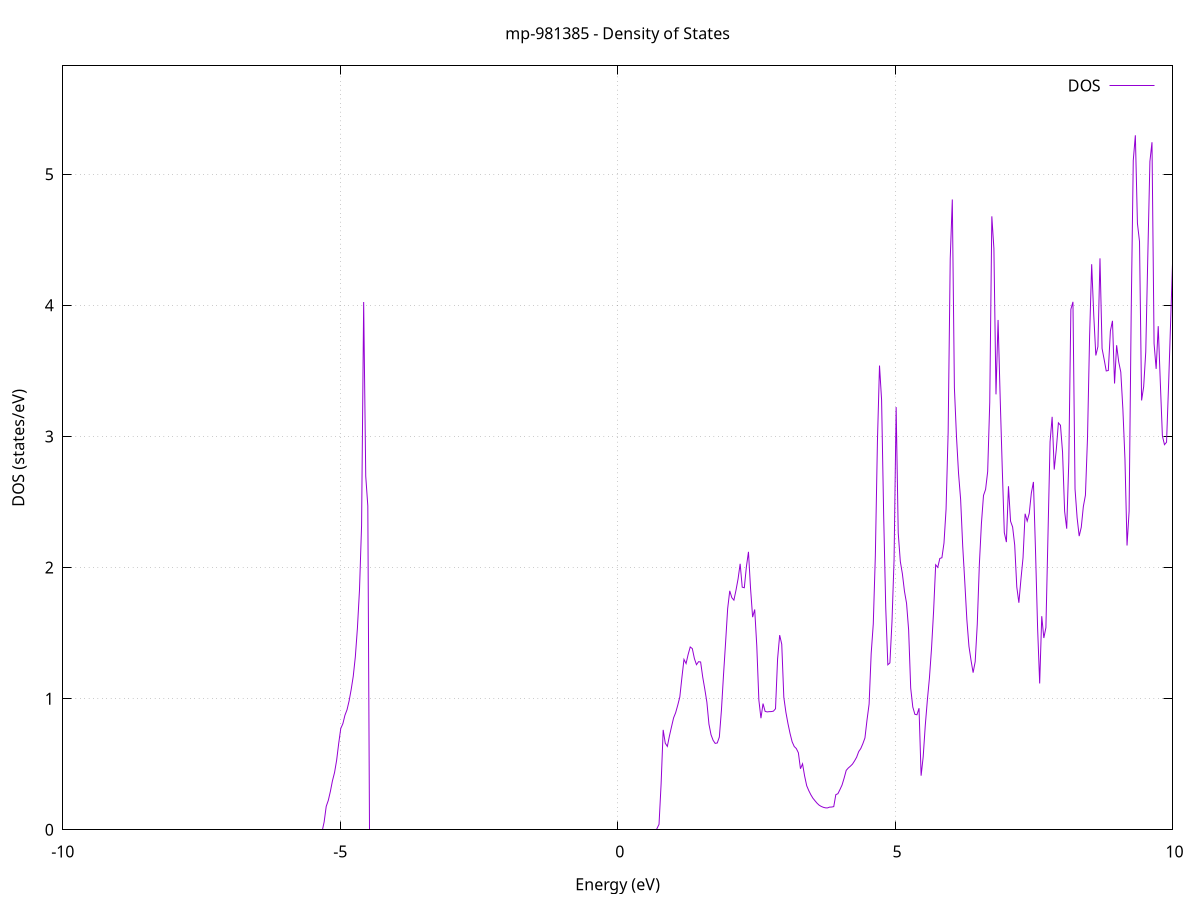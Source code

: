 set title 'mp-981385 - Density of States'
set xlabel 'Energy (eV)'
set ylabel 'DOS (states/eV)'
set grid
set xrange [-10:10]
set yrange [0:5.826]
set xzeroaxis lt -1
set terminal png size 800,600
set output 'mp-981385_dos_gnuplot.png'
plot '-' using 1:2 with lines title 'DOS'
-47.088900 0.000000
-47.051500 0.000000
-47.014000 0.000000
-46.976500 0.000000
-46.939000 0.000000
-46.901500 0.000000
-46.864000 0.000000
-46.826500 0.000000
-46.789000 0.000000
-46.751600 0.000000
-46.714100 0.000000
-46.676600 0.000000
-46.639100 0.000000
-46.601600 0.000000
-46.564100 0.000000
-46.526600 0.000000
-46.489100 0.000000
-46.451700 0.000000
-46.414200 0.000000
-46.376700 0.000000
-46.339200 0.000000
-46.301700 0.000000
-46.264200 0.000000
-46.226700 0.000000
-46.189200 0.000000
-46.151700 0.000000
-46.114300 0.000000
-46.076800 0.000000
-46.039300 0.000000
-46.001800 0.000000
-45.964300 0.000000
-45.926800 0.000000
-45.889300 0.000000
-45.851800 0.000000
-45.814400 0.000000
-45.776900 0.000000
-45.739400 0.000000
-45.701900 0.000000
-45.664400 0.000000
-45.626900 0.000000
-45.589400 0.000000
-45.551900 0.000000
-45.514500 0.000000
-45.477000 0.000000
-45.439500 0.000000
-45.402000 0.000000
-45.364500 0.000000
-45.327000 0.000000
-45.289500 0.000000
-45.252000 0.000000
-45.214500 0.000000
-45.177100 0.000000
-45.139600 0.000000
-45.102100 0.000000
-45.064600 0.000000
-45.027100 0.000000
-44.989600 0.000000
-44.952100 0.000000
-44.914600 0.000000
-44.877200 0.000000
-44.839700 0.000000
-44.802200 0.000000
-44.764700 0.000000
-44.727200 0.000000
-44.689700 0.000000
-44.652200 0.000000
-44.614700 0.000000
-44.577200 0.000000
-44.539800 0.000000
-44.502300 0.000000
-44.464800 0.000000
-44.427300 0.000000
-44.389800 0.000000
-44.352300 0.000000
-44.314800 0.000000
-44.277300 0.000000
-44.239900 0.000000
-44.202400 0.000000
-44.164900 0.000000
-44.127400 0.000000
-44.089900 0.000000
-44.052400 0.000000
-44.014900 0.000000
-43.977400 0.000000
-43.940000 0.000000
-43.902500 0.000000
-43.865000 0.000000
-43.827500 0.000000
-43.790000 0.000000
-43.752500 0.000000
-43.715000 0.000000
-43.677500 0.000000
-43.640000 0.000000
-43.602600 0.000000
-43.565100 0.000000
-43.527600 0.000000
-43.490100 0.000000
-43.452600 0.000000
-43.415100 0.000000
-43.377600 0.000000
-43.340100 10.546600
-43.302700 15.672300
-43.265200 13.736900
-43.227700 8.853500
-43.190200 0.000000
-43.152700 0.000000
-43.115200 0.000000
-43.077700 0.000000
-43.040200 0.000000
-43.002800 0.000000
-42.965300 0.000000
-42.927800 0.000000
-42.890300 0.000000
-42.852800 0.000000
-42.815300 0.000000
-42.777800 0.000000
-42.740300 0.000000
-42.702800 0.000000
-42.665400 0.000000
-42.627900 0.000000
-42.590400 0.000000
-42.552900 0.000000
-42.515400 0.000000
-42.477900 0.000000
-42.440400 0.000000
-42.402900 0.000000
-42.365500 0.000000
-42.328000 0.000000
-42.290500 0.000000
-42.253000 0.000000
-42.215500 0.000000
-42.178000 0.000000
-42.140500 0.000000
-42.103000 0.000000
-42.065600 0.000000
-42.028100 0.000000
-41.990600 0.000000
-41.953100 0.000000
-41.915600 0.000000
-41.878100 0.000000
-41.840600 0.000000
-41.803100 0.000000
-41.765600 0.000000
-41.728200 0.000000
-41.690700 0.000000
-41.653200 0.000000
-41.615700 0.000000
-41.578200 0.000000
-41.540700 0.000000
-41.503200 0.000000
-41.465700 0.000000
-41.428300 0.000000
-41.390800 0.000000
-41.353300 0.000000
-41.315800 0.000000
-41.278300 0.000000
-41.240800 0.000000
-41.203300 0.000000
-41.165800 0.000000
-41.128400 0.000000
-41.090900 0.000000
-41.053400 0.000000
-41.015900 0.000000
-40.978400 0.000000
-40.940900 0.000000
-40.903400 0.000000
-40.865900 0.000000
-40.828400 0.000000
-40.791000 0.000000
-40.753500 0.000000
-40.716000 0.000000
-40.678500 0.000000
-40.641000 0.000000
-40.603500 0.000000
-40.566000 0.000000
-40.528500 0.000000
-40.491100 0.000000
-40.453600 0.000000
-40.416100 0.000000
-40.378600 0.000000
-40.341100 0.000000
-40.303600 0.000000
-40.266100 0.000000
-40.228600 0.000000
-40.191200 0.000000
-40.153700 0.000000
-40.116200 0.000000
-40.078700 0.000000
-40.041200 0.000000
-40.003700 0.000000
-39.966200 0.000000
-39.928700 0.000000
-39.891200 0.000000
-39.853800 0.000000
-39.816300 0.000000
-39.778800 0.000000
-39.741300 0.000000
-39.703800 0.000000
-39.666300 0.000000
-39.628800 0.000000
-39.591300 0.000000
-39.553900 0.000000
-39.516400 0.000000
-39.478900 0.000000
-39.441400 0.000000
-39.403900 0.000000
-39.366400 0.000000
-39.328900 0.000000
-39.291400 0.000000
-39.254000 0.000000
-39.216500 0.000000
-39.179000 0.000000
-39.141500 0.000000
-39.104000 0.000000
-39.066500 0.000000
-39.029000 0.000000
-38.991500 0.000000
-38.954000 0.000000
-38.916600 0.000000
-38.879100 0.000000
-38.841600 0.000000
-38.804100 0.000000
-38.766600 0.000000
-38.729100 0.000000
-38.691600 0.000000
-38.654100 0.000000
-38.616700 0.000000
-38.579200 0.000000
-38.541700 0.000000
-38.504200 0.000000
-38.466700 0.000000
-38.429200 0.000000
-38.391700 0.000000
-38.354200 0.000000
-38.316800 0.000000
-38.279300 0.000000
-38.241800 0.000000
-38.204300 0.000000
-38.166800 0.000000
-38.129300 0.000000
-38.091800 0.000000
-38.054300 0.000000
-38.016800 0.000000
-37.979400 0.000000
-37.941900 0.000000
-37.904400 0.000000
-37.866900 0.000000
-37.829400 0.000000
-37.791900 0.000000
-37.754400 0.000000
-37.716900 0.000000
-37.679500 0.000000
-37.642000 0.000000
-37.604500 0.000000
-37.567000 0.000000
-37.529500 0.000000
-37.492000 0.000000
-37.454500 0.000000
-37.417000 0.000000
-37.379500 0.000000
-37.342100 0.000000
-37.304600 0.000000
-37.267100 0.000000
-37.229600 0.000000
-37.192100 0.000000
-37.154600 0.000000
-37.117100 0.000000
-37.079600 0.000000
-37.042200 0.000000
-37.004700 0.000000
-36.967200 0.000000
-36.929700 0.000000
-36.892200 0.000000
-36.854700 0.000000
-36.817200 0.000000
-36.779700 0.000000
-36.742300 0.000000
-36.704800 0.000000
-36.667300 0.000000
-36.629800 0.000000
-36.592300 0.000000
-36.554800 0.000000
-36.517300 0.000000
-36.479800 0.000000
-36.442300 0.000000
-36.404900 0.000000
-36.367400 0.000000
-36.329900 0.000000
-36.292400 0.000000
-36.254900 0.000000
-36.217400 0.000000
-36.179900 0.000000
-36.142400 0.000000
-36.105000 0.000000
-36.067500 0.000000
-36.030000 0.000000
-35.992500 0.000000
-35.955000 0.000000
-35.917500 0.000000
-35.880000 0.000000
-35.842500 0.000000
-35.805100 0.000000
-35.767600 0.000000
-35.730100 0.000000
-35.692600 0.000000
-35.655100 0.000000
-35.617600 0.000000
-35.580100 0.000000
-35.542600 0.000000
-35.505100 0.000000
-35.467700 0.000000
-35.430200 0.000000
-35.392700 0.000000
-35.355200 0.000000
-35.317700 0.000000
-35.280200 0.000000
-35.242700 0.000000
-35.205200 0.000000
-35.167800 0.000000
-35.130300 0.000000
-35.092800 0.000000
-35.055300 0.000000
-35.017800 0.000000
-34.980300 0.000000
-34.942800 0.000000
-34.905300 0.000000
-34.867900 0.000000
-34.830400 0.000000
-34.792900 0.000000
-34.755400 0.000000
-34.717900 0.000000
-34.680400 0.000000
-34.642900 0.000000
-34.605400 0.000000
-34.567900 0.000000
-34.530500 0.000000
-34.493000 0.000000
-34.455500 0.000000
-34.418000 0.000000
-34.380500 0.000000
-34.343000 0.000000
-34.305500 0.000000
-34.268000 0.000000
-34.230600 0.000000
-34.193100 0.000000
-34.155600 0.000000
-34.118100 0.000000
-34.080600 0.000000
-34.043100 0.000000
-34.005600 0.000000
-33.968100 0.000000
-33.930700 0.000000
-33.893200 0.000000
-33.855700 0.000000
-33.818200 0.000000
-33.780700 0.000000
-33.743200 0.000000
-33.705700 0.000000
-33.668200 0.000000
-33.630700 0.000000
-33.593300 0.000000
-33.555800 0.000000
-33.518300 0.000000
-33.480800 0.000000
-33.443300 0.000000
-33.405800 0.000000
-33.368300 0.000000
-33.330800 0.000000
-33.293400 0.000000
-33.255900 0.000000
-33.218400 0.000000
-33.180900 0.000000
-33.143400 0.000000
-33.105900 0.000000
-33.068400 0.000000
-33.030900 0.000000
-32.993500 0.000000
-32.956000 0.000000
-32.918500 0.000000
-32.881000 0.000000
-32.843500 0.000000
-32.806000 0.000000
-32.768500 0.000000
-32.731000 0.000000
-32.693500 0.000000
-32.656100 0.000000
-32.618600 0.000000
-32.581100 0.000000
-32.543600 0.000000
-32.506100 0.000000
-32.468600 0.000000
-32.431100 0.000000
-32.393600 0.000000
-32.356200 0.000000
-32.318700 0.000000
-32.281200 0.000000
-32.243700 0.000000
-32.206200 0.000000
-32.168700 0.000000
-32.131200 0.000000
-32.093700 0.000000
-32.056300 0.000000
-32.018800 0.000000
-31.981300 0.000000
-31.943800 0.000000
-31.906300 0.000000
-31.868800 0.000000
-31.831300 0.000000
-31.793800 0.000000
-31.756300 0.000000
-31.718900 0.000000
-31.681400 0.000000
-31.643900 0.000000
-31.606400 0.000000
-31.568900 0.000000
-31.531400 0.000000
-31.493900 0.000000
-31.456400 0.000000
-31.419000 0.000000
-31.381500 0.000000
-31.344000 0.000000
-31.306500 0.000000
-31.269000 0.000000
-31.231500 0.000000
-31.194000 0.000000
-31.156500 0.000000
-31.119100 0.000000
-31.081600 0.000000
-31.044100 0.000000
-31.006600 0.000000
-30.969100 0.000000
-30.931600 0.000000
-30.894100 0.000000
-30.856600 0.000000
-30.819100 0.000000
-30.781700 0.000000
-30.744200 0.000000
-30.706700 0.000000
-30.669200 0.000000
-30.631700 0.000000
-30.594200 0.000000
-30.556700 0.000000
-30.519200 0.000000
-30.481800 0.000000
-30.444300 0.000000
-30.406800 0.000000
-30.369300 0.000000
-30.331800 0.000000
-30.294300 0.000000
-30.256800 0.000000
-30.219300 0.000000
-30.181800 0.000000
-30.144400 0.000000
-30.106900 0.000000
-30.069400 0.000000
-30.031900 0.000000
-29.994400 0.000000
-29.956900 0.000000
-29.919400 0.000000
-29.881900 0.000000
-29.844500 0.000000
-29.807000 0.000000
-29.769500 0.000000
-29.732000 0.000000
-29.694500 0.000000
-29.657000 0.000000
-29.619500 0.000000
-29.582000 0.000000
-29.544600 0.000000
-29.507100 0.000000
-29.469600 0.000000
-29.432100 0.000000
-29.394600 0.000000
-29.357100 0.000000
-29.319600 0.000000
-29.282100 0.000000
-29.244600 0.000000
-29.207200 0.000000
-29.169700 0.000000
-29.132200 0.000000
-29.094700 0.000000
-29.057200 0.000000
-29.019700 0.000000
-28.982200 0.000000
-28.944700 0.000000
-28.907300 0.000000
-28.869800 0.000000
-28.832300 0.000000
-28.794800 0.000000
-28.757300 0.000000
-28.719800 0.000000
-28.682300 0.000000
-28.644800 0.000000
-28.607400 0.000000
-28.569900 0.000000
-28.532400 0.000000
-28.494900 0.000000
-28.457400 0.000000
-28.419900 0.000000
-28.382400 0.000000
-28.344900 0.000000
-28.307400 0.000000
-28.270000 0.000000
-28.232500 0.000000
-28.195000 0.000000
-28.157500 0.000000
-28.120000 0.000000
-28.082500 0.000000
-28.045000 0.000000
-28.007500 0.000000
-27.970100 0.000000
-27.932600 0.000000
-27.895100 0.000000
-27.857600 0.000000
-27.820100 0.000000
-27.782600 0.000000
-27.745100 0.000000
-27.707600 0.000000
-27.670200 0.000000
-27.632700 0.000000
-27.595200 0.000000
-27.557700 0.000000
-27.520200 0.000000
-27.482700 0.000000
-27.445200 0.000000
-27.407700 0.000000
-27.370200 0.000000
-27.332800 0.000000
-27.295300 0.000000
-27.257800 0.000000
-27.220300 0.000000
-27.182800 0.000000
-27.145300 0.000000
-27.107800 0.000000
-27.070300 0.000000
-27.032900 0.000000
-26.995400 0.000000
-26.957900 0.000000
-26.920400 0.000000
-26.882900 0.000000
-26.845400 0.000000
-26.807900 0.000000
-26.770400 0.000000
-26.733000 0.000000
-26.695500 0.000000
-26.658000 0.000000
-26.620500 0.000000
-26.583000 0.000000
-26.545500 0.000000
-26.508000 0.000000
-26.470500 0.000000
-26.433000 0.000000
-26.395600 0.000000
-26.358100 0.000000
-26.320600 0.000000
-26.283100 0.000000
-26.245600 0.000000
-26.208100 0.000000
-26.170600 0.000000
-26.133100 0.000000
-26.095700 0.000000
-26.058200 0.000000
-26.020700 0.000000
-25.983200 0.000000
-25.945700 0.000000
-25.908200 0.000000
-25.870700 0.000000
-25.833200 0.000000
-25.795800 0.000000
-25.758300 0.000000
-25.720800 0.000000
-25.683300 0.000000
-25.645800 0.000000
-25.608300 0.000000
-25.570800 0.000000
-25.533300 0.000000
-25.495800 0.000000
-25.458400 0.000000
-25.420900 0.000000
-25.383400 0.000000
-25.345900 0.000000
-25.308400 0.000000
-25.270900 0.000000
-25.233400 0.000000
-25.195900 0.000000
-25.158500 0.000000
-25.121000 0.000000
-25.083500 0.000000
-25.046000 0.000000
-25.008500 0.000000
-24.971000 0.000000
-24.933500 0.000000
-24.896000 0.000000
-24.858600 0.000000
-24.821100 0.000000
-24.783600 0.000000
-24.746100 0.000000
-24.708600 0.000000
-24.671100 0.000000
-24.633600 0.000000
-24.596100 0.000000
-24.558600 0.000000
-24.521200 0.000000
-24.483700 0.000000
-24.446200 0.000000
-24.408700 0.000000
-24.371200 0.000000
-24.333700 0.000000
-24.296200 0.000000
-24.258700 0.000000
-24.221300 0.000000
-24.183800 0.000000
-24.146300 0.000000
-24.108800 0.000000
-24.071300 0.000000
-24.033800 0.000000
-23.996300 0.000000
-23.958800 0.000000
-23.921400 0.000000
-23.883900 0.000000
-23.846400 0.000000
-23.808900 0.000000
-23.771400 0.000000
-23.733900 0.000000
-23.696400 0.000000
-23.658900 0.000000
-23.621400 0.000000
-23.584000 0.000000
-23.546500 0.000000
-23.509000 0.000000
-23.471500 0.000000
-23.434000 0.000000
-23.396500 0.000000
-23.359000 0.000000
-23.321500 0.000000
-23.284100 0.000000
-23.246600 0.000000
-23.209100 0.000000
-23.171600 0.000000
-23.134100 0.000000
-23.096600 0.000000
-23.059100 0.000000
-23.021600 0.000000
-22.984100 0.000000
-22.946700 0.000000
-22.909200 0.000000
-22.871700 0.000000
-22.834200 0.000000
-22.796700 0.000000
-22.759200 0.000000
-22.721700 0.000000
-22.684200 0.000000
-22.646800 0.000000
-22.609300 0.000000
-22.571800 0.000000
-22.534300 0.000000
-22.496800 0.000000
-22.459300 0.000000
-22.421800 2.111500
-22.384300 12.144400
-22.346900 21.721800
-22.309400 25.565400
-22.271900 14.730300
-22.234400 8.413100
-22.196900 7.602200
-22.159400 10.189900
-22.121900 16.245900
-22.084400 15.584900
-22.046900 25.833900
-22.009500 4.501800
-21.972000 5.510400
-21.934500 13.261400
-21.897000 4.876800
-21.859500 7.450400
-21.822000 6.039000
-21.784500 5.891700
-21.747000 6.580300
-21.709600 8.898800
-21.672100 7.644600
-21.634600 0.000000
-21.597100 0.000000
-21.559600 0.000000
-21.522100 0.000000
-21.484600 0.000000
-21.447100 0.000000
-21.409700 0.000000
-21.372200 0.000000
-21.334700 0.000000
-21.297200 0.000000
-21.259700 0.000000
-21.222200 0.000000
-21.184700 0.000000
-21.147200 0.000000
-21.109700 0.000000
-21.072300 0.000000
-21.034800 0.000000
-20.997300 0.000000
-20.959800 0.000000
-20.922300 0.000000
-20.884800 0.000000
-20.847300 0.000000
-20.809800 0.000000
-20.772400 0.000000
-20.734900 0.000000
-20.697400 0.000000
-20.659900 0.000000
-20.622400 0.000000
-20.584900 0.000000
-20.547400 0.000000
-20.509900 0.000000
-20.472500 0.000000
-20.435000 0.000000
-20.397500 0.000000
-20.360000 0.000000
-20.322500 0.000000
-20.285000 0.000000
-20.247500 0.000000
-20.210000 0.000000
-20.172500 0.000000
-20.135100 0.000000
-20.097600 0.000000
-20.060100 0.000000
-20.022600 0.000000
-19.985100 0.000000
-19.947600 0.000000
-19.910100 0.000000
-19.872600 0.000000
-19.835200 0.000000
-19.797700 0.000000
-19.760200 0.000000
-19.722700 0.000000
-19.685200 0.000000
-19.647700 0.000000
-19.610200 0.000000
-19.572700 0.000000
-19.535300 0.000000
-19.497800 0.000000
-19.460300 0.000000
-19.422800 0.000000
-19.385300 0.000000
-19.347800 0.000000
-19.310300 0.000000
-19.272800 0.000000
-19.235300 0.000000
-19.197900 0.000000
-19.160400 0.000000
-19.122900 0.000000
-19.085400 0.000000
-19.047900 0.000000
-19.010400 0.000000
-18.972900 0.000000
-18.935400 0.000000
-18.898000 0.000000
-18.860500 0.000000
-18.823000 0.000000
-18.785500 0.000000
-18.748000 0.000000
-18.710500 0.000000
-18.673000 0.000000
-18.635500 0.000000
-18.598100 0.000000
-18.560600 0.000000
-18.523100 0.000000
-18.485600 0.000000
-18.448100 0.000000
-18.410600 0.000000
-18.373100 0.000000
-18.335600 0.000000
-18.298100 0.000000
-18.260700 0.000000
-18.223200 0.000000
-18.185700 0.000000
-18.148200 0.000000
-18.110700 0.000000
-18.073200 0.000000
-18.035700 0.000000
-17.998200 0.000000
-17.960800 0.000000
-17.923300 0.000000
-17.885800 0.000000
-17.848300 0.000000
-17.810800 0.000000
-17.773300 0.000000
-17.735800 0.000000
-17.698300 0.000000
-17.660900 0.000000
-17.623400 0.000000
-17.585900 0.000000
-17.548400 0.000000
-17.510900 0.000000
-17.473400 0.000000
-17.435900 0.000000
-17.398400 0.000000
-17.360900 0.000000
-17.323500 0.000000
-17.286000 0.000000
-17.248500 0.000000
-17.211000 0.000000
-17.173500 0.000000
-17.136000 0.000000
-17.098500 0.000000
-17.061000 0.000000
-17.023600 0.000000
-16.986100 0.000000
-16.948600 0.000000
-16.911100 0.000000
-16.873600 0.000000
-16.836100 0.000000
-16.798600 0.000000
-16.761100 0.000000
-16.723700 0.000000
-16.686200 0.000000
-16.648700 0.000000
-16.611200 0.000000
-16.573700 0.000000
-16.536200 0.000000
-16.498700 0.000000
-16.461200 0.000000
-16.423700 0.000000
-16.386300 0.000000
-16.348800 0.000000
-16.311300 0.000000
-16.273800 0.000000
-16.236300 0.000000
-16.198800 0.000000
-16.161300 0.000000
-16.123800 0.000000
-16.086400 0.000000
-16.048900 0.000000
-16.011400 0.000000
-15.973900 0.000000
-15.936400 0.000000
-15.898900 0.000000
-15.861400 0.000000
-15.823900 0.000000
-15.786400 0.000000
-15.749000 0.000000
-15.711500 0.000000
-15.674000 0.000000
-15.636500 0.000000
-15.599000 0.000000
-15.561500 0.000000
-15.524000 0.000000
-15.486500 0.000000
-15.449100 0.000000
-15.411600 0.000000
-15.374100 0.000000
-15.336600 0.000000
-15.299100 0.000000
-15.261600 0.000000
-15.224100 0.000000
-15.186600 0.000000
-15.149200 0.000000
-15.111700 0.000000
-15.074200 0.000000
-15.036700 0.000000
-14.999200 0.000000
-14.961700 0.000000
-14.924200 0.000000
-14.886700 0.000000
-14.849200 0.000000
-14.811800 0.000000
-14.774300 0.000000
-14.736800 0.000000
-14.699300 0.000000
-14.661800 0.000000
-14.624300 0.000000
-14.586800 0.000000
-14.549300 0.000000
-14.511900 0.000000
-14.474400 0.000000
-14.436900 0.000000
-14.399400 0.000000
-14.361900 0.000000
-14.324400 0.000000
-14.286900 0.000000
-14.249400 0.000000
-14.212000 0.000000
-14.174500 0.000000
-14.137000 0.000000
-14.099500 0.000000
-14.062000 0.000000
-14.024500 0.000000
-13.987000 0.000000
-13.949500 0.000000
-13.912000 0.000000
-13.874600 0.000000
-13.837100 0.000000
-13.799600 0.000000
-13.762100 0.000000
-13.724600 0.000000
-13.687100 0.000000
-13.649600 0.000000
-13.612100 0.000000
-13.574700 0.000000
-13.537200 0.000000
-13.499700 0.000000
-13.462200 0.000000
-13.424700 0.000000
-13.387200 0.000000
-13.349700 0.000000
-13.312200 0.000000
-13.274800 0.000000
-13.237300 0.000000
-13.199800 0.000000
-13.162300 0.000000
-13.124800 0.000000
-13.087300 0.000000
-13.049800 0.000000
-13.012300 0.000000
-12.974800 0.000000
-12.937400 0.000000
-12.899900 0.000000
-12.862400 0.000000
-12.824900 0.000000
-12.787400 0.000000
-12.749900 0.000000
-12.712400 0.000000
-12.674900 0.000000
-12.637500 0.000000
-12.600000 0.000000
-12.562500 0.000000
-12.525000 0.000000
-12.487500 0.000000
-12.450000 0.000000
-12.412500 0.000000
-12.375000 0.000000
-12.337600 0.000000
-12.300100 0.000000
-12.262600 0.000000
-12.225100 0.000000
-12.187600 0.000000
-12.150100 0.000000
-12.112600 0.000000
-12.075100 0.000000
-12.037600 0.000000
-12.000200 0.000000
-11.962700 0.000000
-11.925200 0.000000
-11.887700 0.000000
-11.850200 0.000000
-11.812700 0.000000
-11.775200 0.000000
-11.737700 0.000000
-11.700300 0.000000
-11.662800 0.000000
-11.625300 0.000000
-11.587800 0.000000
-11.550300 0.000000
-11.512800 0.000000
-11.475300 0.000000
-11.437800 0.000000
-11.400400 0.000000
-11.362900 0.000000
-11.325400 0.000000
-11.287900 0.000000
-11.250400 0.000000
-11.212900 0.000000
-11.175400 0.000000
-11.137900 0.000000
-11.100400 0.000000
-11.063000 0.000000
-11.025500 0.000000
-10.988000 0.000000
-10.950500 0.000000
-10.913000 0.000000
-10.875500 0.000000
-10.838000 0.000000
-10.800500 0.000000
-10.763100 0.000000
-10.725600 0.000000
-10.688100 0.000000
-10.650600 0.000000
-10.613100 0.000000
-10.575600 0.000000
-10.538100 0.000000
-10.500600 0.000000
-10.463200 0.000000
-10.425700 0.000000
-10.388200 0.000000
-10.350700 0.000000
-10.313200 0.000000
-10.275700 0.000000
-10.238200 0.000000
-10.200700 0.000000
-10.163200 0.000000
-10.125800 0.000000
-10.088300 0.000000
-10.050800 0.000000
-10.013300 0.000000
-9.975800 0.000000
-9.938300 0.000000
-9.900800 0.000000
-9.863300 0.000000
-9.825900 0.000000
-9.788400 0.000000
-9.750900 0.000000
-9.713400 0.000000
-9.675900 0.000000
-9.638400 0.000000
-9.600900 0.000000
-9.563400 0.000000
-9.526000 0.000000
-9.488500 0.000000
-9.451000 0.000000
-9.413500 0.000000
-9.376000 0.000000
-9.338500 0.000000
-9.301000 0.000000
-9.263500 0.000000
-9.226000 0.000000
-9.188600 0.000000
-9.151100 0.000000
-9.113600 0.000000
-9.076100 0.000000
-9.038600 0.000000
-9.001100 0.000000
-8.963600 0.000000
-8.926100 0.000000
-8.888700 0.000000
-8.851200 0.000000
-8.813700 0.000000
-8.776200 0.000000
-8.738700 0.000000
-8.701200 0.000000
-8.663700 0.000000
-8.626200 0.000000
-8.588700 0.000000
-8.551300 0.000000
-8.513800 0.000000
-8.476300 0.000000
-8.438800 0.000000
-8.401300 0.000000
-8.363800 0.000000
-8.326300 0.000000
-8.288800 0.000000
-8.251400 0.000000
-8.213900 0.000000
-8.176400 0.000000
-8.138900 0.000000
-8.101400 0.000000
-8.063900 0.000000
-8.026400 0.000000
-7.988900 0.000000
-7.951500 0.000000
-7.914000 0.000000
-7.876500 0.000000
-7.839000 0.000000
-7.801500 0.000000
-7.764000 0.000000
-7.726500 0.000000
-7.689000 0.000000
-7.651500 0.000000
-7.614100 0.000000
-7.576600 0.000000
-7.539100 0.000000
-7.501600 0.000000
-7.464100 0.000000
-7.426600 0.000000
-7.389100 0.000000
-7.351600 0.000000
-7.314200 0.000000
-7.276700 0.000000
-7.239200 0.000000
-7.201700 0.000000
-7.164200 0.000000
-7.126700 0.000000
-7.089200 0.000000
-7.051700 0.000000
-7.014300 0.000000
-6.976800 0.000000
-6.939300 0.000000
-6.901800 0.000000
-6.864300 0.000000
-6.826800 0.000000
-6.789300 0.000000
-6.751800 0.000000
-6.714300 0.000000
-6.676900 0.000000
-6.639400 0.000000
-6.601900 0.000000
-6.564400 0.000000
-6.526900 0.000000
-6.489400 0.000000
-6.451900 0.000000
-6.414400 0.000000
-6.377000 0.000000
-6.339500 0.000000
-6.302000 0.000000
-6.264500 0.000000
-6.227000 0.000000
-6.189500 0.000000
-6.152000 0.000000
-6.114500 0.000000
-6.077100 0.000000
-6.039600 0.000000
-6.002100 0.000000
-5.964600 0.000000
-5.927100 0.000000
-5.889600 0.000000
-5.852100 0.000000
-5.814600 0.000000
-5.777100 0.000000
-5.739700 0.000000
-5.702200 0.000000
-5.664700 0.000000
-5.627200 0.000000
-5.589700 0.000000
-5.552200 0.000000
-5.514700 0.000000
-5.477200 0.000000
-5.439800 0.000000
-5.402300 0.000000
-5.364800 0.000000
-5.327300 0.000000
-5.289800 0.059600
-5.252300 0.178400
-5.214800 0.224300
-5.177300 0.292700
-5.139900 0.373800
-5.102400 0.436100
-5.064900 0.529400
-5.027400 0.658400
-4.989900 0.773000
-4.952400 0.808600
-4.914900 0.873500
-4.877400 0.915200
-4.839900 0.982800
-4.802500 1.069400
-4.765000 1.171100
-4.727500 1.319600
-4.690000 1.537800
-4.652500 1.830700
-4.615000 2.320600
-4.577500 4.025200
-4.540000 2.696600
-4.502600 2.469200
-4.465100 0.000000
-4.427600 0.000000
-4.390100 0.000000
-4.352600 0.000000
-4.315100 0.000000
-4.277600 0.000000
-4.240100 0.000000
-4.202700 0.000000
-4.165200 0.000000
-4.127700 0.000000
-4.090200 0.000000
-4.052700 0.000000
-4.015200 0.000000
-3.977700 0.000000
-3.940200 0.000000
-3.902700 0.000000
-3.865300 0.000000
-3.827800 0.000000
-3.790300 0.000000
-3.752800 0.000000
-3.715300 0.000000
-3.677800 0.000000
-3.640300 0.000000
-3.602800 0.000000
-3.565400 0.000000
-3.527900 0.000000
-3.490400 0.000000
-3.452900 0.000000
-3.415400 0.000000
-3.377900 0.000000
-3.340400 0.000000
-3.302900 0.000000
-3.265500 0.000000
-3.228000 0.000000
-3.190500 0.000000
-3.153000 0.000000
-3.115500 0.000000
-3.078000 0.000000
-3.040500 0.000000
-3.003000 0.000000
-2.965500 0.000000
-2.928100 0.000000
-2.890600 0.000000
-2.853100 0.000000
-2.815600 0.000000
-2.778100 0.000000
-2.740600 0.000000
-2.703100 0.000000
-2.665600 0.000000
-2.628200 0.000000
-2.590700 0.000000
-2.553200 0.000000
-2.515700 0.000000
-2.478200 0.000000
-2.440700 0.000000
-2.403200 0.000000
-2.365700 0.000000
-2.328300 0.000000
-2.290800 0.000000
-2.253300 0.000000
-2.215800 0.000000
-2.178300 0.000000
-2.140800 0.000000
-2.103300 0.000000
-2.065800 0.000000
-2.028300 0.000000
-1.990900 0.000000
-1.953400 0.000000
-1.915900 0.000000
-1.878400 0.000000
-1.840900 0.000000
-1.803400 0.000000
-1.765900 0.000000
-1.728400 0.000000
-1.691000 0.000000
-1.653500 0.000000
-1.616000 0.000000
-1.578500 0.000000
-1.541000 0.000000
-1.503500 0.000000
-1.466000 0.000000
-1.428500 0.000000
-1.391000 0.000000
-1.353600 0.000000
-1.316100 0.000000
-1.278600 0.000000
-1.241100 0.000000
-1.203600 0.000000
-1.166100 0.000000
-1.128600 0.000000
-1.091100 0.000000
-1.053700 0.000000
-1.016200 0.000000
-0.978700 0.000000
-0.941200 0.000000
-0.903700 0.000000
-0.866200 0.000000
-0.828700 0.000000
-0.791200 0.000000
-0.753800 0.000000
-0.716300 0.000000
-0.678800 0.000000
-0.641300 0.000000
-0.603800 0.000000
-0.566300 0.000000
-0.528800 0.000000
-0.491300 0.000000
-0.453800 0.000000
-0.416400 0.000000
-0.378900 0.000000
-0.341400 0.000000
-0.303900 0.000000
-0.266400 0.000000
-0.228900 0.000000
-0.191400 0.000000
-0.153900 0.000000
-0.116500 0.000000
-0.079000 0.000000
-0.041500 0.000000
-0.004000 0.000000
0.033500 0.000000
0.071000 0.000000
0.108500 0.000000
0.146000 0.000000
0.183400 0.000000
0.220900 0.000000
0.258400 0.000000
0.295900 0.000000
0.333400 0.000000
0.370900 0.000000
0.408400 0.000000
0.445900 0.000000
0.483400 0.000000
0.520800 0.000000
0.558300 0.000000
0.595800 0.000000
0.633300 0.000000
0.670800 0.000000
0.708300 0.000000
0.745800 0.041400
0.783300 0.349700
0.820700 0.761800
0.858200 0.660400
0.895700 0.635800
0.933200 0.715200
0.970700 0.785100
1.008200 0.853500
1.045700 0.893400
1.083200 0.950400
1.120600 1.013000
1.158100 1.160800
1.195600 1.299400
1.233100 1.267700
1.270600 1.337200
1.308100 1.394100
1.345600 1.381800
1.383100 1.306200
1.420600 1.259100
1.458000 1.281800
1.495500 1.279700
1.533000 1.165600
1.570500 1.073500
1.608000 0.973600
1.645500 0.805600
1.683000 0.724800
1.720500 0.682300
1.757900 0.658800
1.795400 0.662200
1.832900 0.707200
1.870400 0.911600
1.907900 1.180300
1.945400 1.428100
1.982900 1.687300
2.020400 1.822300
2.057800 1.770200
2.095300 1.751200
2.132800 1.826800
2.170300 1.912900
2.207800 2.028600
2.245300 1.850200
2.282800 1.846000
2.320300 2.005200
2.357800 2.119800
2.395200 1.841700
2.432700 1.621600
2.470200 1.680100
2.507700 1.401600
2.545200 0.989000
2.582700 0.850800
2.620200 0.962400
2.657700 0.903100
2.695100 0.898900
2.732600 0.901100
2.770100 0.901400
2.807600 0.904700
2.845100 0.922900
2.882600 1.302900
2.920100 1.484500
2.957600 1.415100
2.995000 1.010000
3.032500 0.895800
3.070000 0.809400
3.107500 0.733800
3.145000 0.670800
3.182500 0.635100
3.220000 0.619600
3.257500 0.587000
3.295000 0.465500
3.332400 0.502800
3.369900 0.409900
3.407400 0.335800
3.444900 0.298400
3.482400 0.266800
3.519900 0.240400
3.557400 0.220900
3.594900 0.202200
3.632300 0.187400
3.669800 0.178000
3.707300 0.171400
3.744800 0.167200
3.782300 0.166700
3.819800 0.172700
3.857300 0.173400
3.894800 0.176600
3.932200 0.267900
3.969700 0.275100
4.007200 0.307100
4.044700 0.341600
4.082200 0.394600
4.119700 0.453400
4.157200 0.471200
4.194700 0.485000
4.232200 0.500700
4.269600 0.525200
4.307100 0.553400
4.344600 0.596200
4.382100 0.619700
4.419600 0.656600
4.457100 0.700800
4.494600 0.838300
4.532100 0.959000
4.569500 1.344400
4.607000 1.568900
4.644500 2.090600
4.682000 2.960100
4.719500 3.540600
4.757000 3.278600
4.794500 2.396500
4.832000 1.692300
4.869400 1.258300
4.906900 1.272700
4.944400 1.586500
4.981900 2.060900
5.019400 3.223800
5.056900 2.263800
5.094400 2.047000
5.131900 1.952000
5.169400 1.818900
5.206800 1.727300
5.244300 1.524600
5.281800 1.080100
5.319300 0.936500
5.356800 0.880800
5.394300 0.877100
5.431800 0.927100
5.469300 0.412500
5.506700 0.556200
5.544200 0.794500
5.581700 0.987900
5.619200 1.157200
5.656700 1.380600
5.694200 1.666100
5.731700 2.021100
5.769200 2.001100
5.806700 2.069500
5.844100 2.074800
5.881600 2.186800
5.919100 2.445400
5.956600 3.032800
5.994100 4.354900
6.031600 4.806900
6.069100 3.371700
6.106600 3.000300
6.144000 2.717300
6.181500 2.519500
6.219000 2.164300
6.256500 1.890200
6.294000 1.601400
6.331500 1.399300
6.369000 1.292000
6.406500 1.198300
6.443900 1.282100
6.481400 1.567200
6.518900 2.021900
6.556400 2.337000
6.593900 2.550000
6.631400 2.595800
6.668900 2.731800
6.706400 3.259700
6.743900 4.678600
6.781300 4.432700
6.818800 3.320800
6.856300 3.888500
6.893800 3.302700
6.931300 2.764200
6.968800 2.266300
7.006300 2.193900
7.043800 2.620100
7.081200 2.353500
7.118700 2.308800
7.156200 2.171300
7.193700 1.851700
7.231200 1.731400
7.268700 1.911300
7.306200 2.074900
7.343700 2.410200
7.381100 2.354400
7.418600 2.414000
7.456100 2.568500
7.493600 2.652800
7.531100 2.129600
7.568600 1.542300
7.606100 1.115900
7.643600 1.628900
7.681100 1.462500
7.718500 1.542000
7.756000 2.249400
7.793500 2.958800
7.831000 3.149500
7.868500 2.747300
7.906000 2.901600
7.943500 3.103200
7.981000 3.085300
8.018400 2.880000
8.055900 2.428300
8.093400 2.296300
8.130900 2.806300
8.168400 3.969400
8.205900 4.026400
8.243400 2.598900
8.280900 2.379900
8.318300 2.239700
8.355800 2.307300
8.393300 2.465200
8.430800 2.551600
8.468300 2.990800
8.505800 3.762000
8.543300 4.313300
8.580800 3.925500
8.618300 3.617400
8.655700 3.684800
8.693200 4.357900
8.730700 3.670100
8.768200 3.587000
8.805700 3.499300
8.843200 3.502700
8.880700 3.804400
8.918200 3.881500
8.955600 3.403600
8.993100 3.695500
9.030600 3.568600
9.068100 3.490600
9.105600 3.208800
9.143100 2.827800
9.180600 2.167900
9.218100 2.429400
9.255500 3.936300
9.293000 5.105300
9.330500 5.296600
9.368000 4.624900
9.405500 4.485900
9.443000 3.274400
9.480500 3.379600
9.518000 3.643700
9.555500 4.383000
9.592900 5.097100
9.630400 5.243500
9.667900 3.708300
9.705400 3.515100
9.742900 3.840800
9.780400 3.412700
9.817900 3.004400
9.855400 2.937100
9.892800 2.955800
9.930300 3.403900
9.967800 3.893800
10.005300 4.385000
10.042800 4.233000
10.080300 4.333400
10.117800 3.578300
10.155300 2.691800
10.192700 1.925400
10.230200 1.341100
10.267700 0.787400
10.305200 0.766700
10.342700 0.791800
10.380200 0.663500
10.417700 0.608900
10.455200 0.622300
10.492700 0.661500
10.530100 0.677600
10.567600 0.752900
10.605100 0.813300
10.642600 0.861600
10.680100 0.937300
10.717600 0.987500
10.755100 1.034700
10.792600 1.102800
10.830000 1.174100
10.867500 1.434000
10.905000 1.864100
10.942500 1.799700
10.980000 1.775000
11.017500 1.688700
11.055000 1.589700
11.092500 1.346200
11.129900 1.078300
11.167400 0.888300
11.204900 0.796200
11.242400 0.706700
11.279900 0.614200
11.317400 0.526800
11.354900 0.445300
11.392400 0.388100
11.429900 0.345600
11.467300 0.302400
11.504800 0.264900
11.542300 0.230000
11.579800 0.195600
11.617300 0.161500
11.654800 0.144900
11.692300 0.142700
11.729800 0.154600
11.767200 0.179500
11.804700 0.258300
11.842200 0.513700
11.879700 0.672800
11.917200 0.799400
11.954700 0.908600
11.992200 0.983600
12.029700 1.166900
12.067100 1.259100
12.104600 1.110200
12.142100 0.946100
12.179600 0.731900
12.217100 0.658600
12.254600 0.637500
12.292100 0.664100
12.329600 0.676700
12.367100 0.693300
12.404500 0.850300
12.442000 0.836400
12.479500 0.865000
12.517000 0.833700
12.554500 0.820400
12.592000 0.828000
12.629500 0.796100
12.667000 0.783000
12.704400 0.769800
12.741900 1.192100
12.779400 1.159500
12.816900 1.198200
12.854400 1.217800
12.891900 1.223000
12.929400 1.267300
12.966900 1.531600
13.004400 1.969500
13.041800 2.351200
13.079300 2.272200
13.116800 2.182000
13.154300 2.014700
13.191800 1.607200
13.229300 1.609700
13.266800 1.688200
13.304300 1.881600
13.341700 2.088700
13.379200 1.880800
13.416700 1.895900
13.454200 1.705700
13.491700 1.362100
13.529200 1.295600
13.566700 1.319900
13.604200 1.420100
13.641600 1.548800
13.679100 1.666000
13.716600 1.951300
13.754100 1.690500
13.791600 1.695100
13.829100 1.674000
13.866600 1.618200
13.904100 1.763700
13.941600 2.169000
13.979000 2.515600
14.016500 2.888800
14.054000 2.685900
14.091500 2.344800
14.129000 1.869900
14.166500 1.657600
14.204000 1.548500
14.241500 1.494900
14.278900 1.424500
14.316400 1.345100
14.353900 1.311000
14.391400 1.336900
14.428900 1.286500
14.466400 1.305900
14.503900 1.459000
14.541400 1.474200
14.578800 1.505900
14.616300 1.471300
14.653800 1.458400
14.691300 1.413600
14.728800 1.291000
14.766300 1.227100
14.803800 1.152100
14.841300 1.010000
14.878800 0.920600
14.916200 0.959100
14.953700 1.035600
14.991200 1.160300
15.028700 1.190100
15.066200 1.107500
15.103700 1.014600
15.141200 0.941600
15.178700 0.924000
15.216100 0.889300
15.253600 0.857800
15.291100 0.825700
15.328600 0.723100
15.366100 0.650300
15.403600 0.597100
15.441100 0.533200
15.478600 0.472800
15.516000 0.415600
15.553500 0.351500
15.591000 0.337800
15.628500 0.329100
15.666000 0.319100
15.703500 0.309200
15.741000 0.296500
15.778500 0.285900
15.816000 0.344200
15.853400 0.354000
15.890900 0.666800
15.928400 0.643300
15.965900 0.657300
16.003400 0.687600
16.040900 0.710200
16.078400 0.726800
16.115900 0.740300
16.153300 0.770400
16.190800 0.806200
16.228300 0.814100
16.265800 0.827700
16.303300 0.849300
16.340800 0.858700
16.378300 0.876000
16.415800 0.903100
16.453200 0.936900
16.490700 0.969500
16.528200 1.026400
16.565700 1.085600
16.603200 1.104400
16.640700 1.126300
16.678200 1.141300
16.715700 1.227400
16.753200 1.200400
16.790600 1.234800
16.828100 1.325600
16.865600 1.275800
16.903100 1.199900
16.940600 1.159000
16.978100 1.136500
17.015600 1.156500
17.053100 1.251600
17.090500 1.395800
17.128000 1.561000
17.165500 1.551500
17.203000 1.713900
17.240500 1.593700
17.278000 1.583300
17.315500 1.484100
17.353000 1.309400
17.390400 1.099600
17.427900 0.877100
17.465400 0.766000
17.502900 0.846300
17.540400 0.858800
17.577900 0.842600
17.615400 0.859600
17.652900 0.869000
17.690400 0.841600
17.727800 0.834500
17.765300 0.835900
17.802800 0.911100
17.840300 0.783400
17.877800 0.753700
17.915300 0.737000
17.952800 0.729900
17.990300 0.755100
18.027700 0.765500
18.065200 0.782200
18.102700 0.811200
18.140200 0.867600
18.177700 1.007000
18.215200 1.076700
18.252700 1.148500
18.290200 1.221500
18.327600 1.236600
18.365100 1.304100
18.402600 1.428700
18.440100 1.588100
18.477600 1.748400
18.515100 1.948900
18.552600 1.826200
18.590100 1.672700
18.627600 1.525500
18.665000 1.421600
18.702500 1.275400
18.740000 1.165800
18.777500 1.083900
18.815000 1.046100
18.852500 1.028800
18.890000 1.012900
18.927500 1.082000
18.964900 1.065300
19.002400 1.061200
19.039900 1.070300
19.077400 1.113800
19.114900 1.201700
19.152400 1.292000
19.189900 1.358600
19.227400 1.438600
19.264800 1.576500
19.302300 1.571700
19.339800 1.659000
19.377300 1.700100
19.414800 1.611200
19.452300 1.539200
19.489800 1.500000
19.527300 1.463000
19.564800 1.409200
19.602200 1.412600
19.639700 1.511300
19.677200 1.555400
19.714700 1.624900
19.752200 1.708700
19.789700 1.660900
19.827200 1.528900
19.864700 1.422100
19.902100 1.346700
19.939600 1.476600
19.977100 1.426900
20.014600 1.342200
20.052100 1.367500
20.089600 1.496600
20.127100 1.678000
20.164600 1.837200
20.202100 1.764300
20.239500 1.720500
20.277000 1.608800
20.314500 1.566100
20.352000 1.497700
20.389500 1.488300
20.427000 1.827700
20.464500 1.574500
20.502000 1.604900
20.539400 1.722100
20.576900 1.839000
20.614400 1.955300
20.651900 1.953200
20.689400 1.975600
20.726900 1.980000
20.764400 1.801400
20.801900 1.755100
20.839300 1.740200
20.876800 1.578600
20.914300 1.453800
20.951800 1.553900
20.989300 1.514600
21.026800 1.593500
21.064300 1.739900
21.101800 1.663300
21.139300 1.661700
21.176700 1.550000
21.214200 1.353500
21.251700 1.287800
21.289200 1.166300
21.326700 0.994600
21.364200 0.928600
21.401700 1.078900
21.439200 1.026400
21.476600 1.030200
21.514100 1.069900
21.551600 1.158400
21.589100 1.180000
21.626600 1.214200
21.664100 1.204000
21.701600 1.232200
21.739100 1.329900
21.776500 1.422500
21.814000 1.465900
21.851500 1.522900
21.889000 1.606900
21.926500 1.662200
21.964000 1.638800
22.001500 1.554500
22.039000 1.496900
22.076500 1.527400
22.113900 1.603100
22.151400 1.678800
22.188900 1.779500
22.226400 1.659500
22.263900 1.504800
22.301400 1.513400
22.338900 1.528200
22.376400 1.606200
22.413800 1.516400
22.451300 1.461000
22.488800 1.391700
22.526300 1.350900
22.563800 1.325400
22.601300 1.197800
22.638800 1.154900
22.676300 1.103000
22.713700 1.046000
22.751200 1.096800
22.788700 1.198400
22.826200 1.285900
22.863700 1.461500
22.901200 1.628300
22.938700 1.648000
22.976200 1.438800
23.013700 1.370000
23.051100 1.304100
23.088600 1.252600
23.126100 1.207800
23.163600 1.229300
23.201100 1.215800
23.238600 1.129000
23.276100 1.043400
23.313600 0.955300
23.351000 0.883900
23.388500 0.846500
23.426000 0.820300
23.463500 0.837500
23.501000 0.851300
23.538500 0.783900
23.576000 0.726500
23.613500 0.653400
23.650900 0.574800
23.688400 0.463500
23.725900 0.398400
23.763400 0.334000
23.800900 0.267900
23.838400 0.206100
23.875900 0.180300
23.913400 0.160200
23.950900 0.141800
23.988300 0.124800
24.025800 0.113400
24.063300 0.104800
24.100800 0.087000
24.138300 0.071600
24.175800 0.058600
24.213300 0.047800
24.250800 0.038600
24.288200 0.030300
24.325700 0.022800
24.363200 0.016000
24.400700 0.009900
24.438200 0.004400
24.475700 0.000400
24.513200 0.000000
24.550700 0.000000
24.588100 0.000000
24.625600 0.000000
24.663100 0.000000
24.700600 0.000000
24.738100 0.000000
24.775600 0.000000
24.813100 0.000000
24.850600 0.000000
24.888100 0.000000
24.925500 0.000000
24.963000 0.000000
25.000500 0.000000
25.038000 0.000000
25.075500 0.000000
25.113000 0.000000
25.150500 0.000000
25.188000 0.000000
25.225400 0.000000
25.262900 0.000000
25.300400 0.000000
25.337900 0.000000
25.375400 0.000000
25.412900 0.000000
25.450400 0.000000
25.487900 0.000000
25.525300 0.000000
25.562800 0.000000
25.600300 0.000000
25.637800 0.000000
25.675300 0.000000
25.712800 0.000000
25.750300 0.000000
25.787800 0.000000
25.825300 0.000000
25.862700 0.000000
25.900200 0.000000
25.937700 0.000000
25.975200 0.000000
26.012700 0.000000
26.050200 0.000000
26.087700 0.000000
26.125200 0.000000
26.162600 0.000000
26.200100 0.000000
26.237600 0.000000
26.275100 0.000000
26.312600 0.000000
26.350100 0.000000
26.387600 0.000000
26.425100 0.000000
26.462500 0.000000
26.500000 0.000000
26.537500 0.000000
26.575000 0.000000
26.612500 0.000000
26.650000 0.000000
26.687500 0.000000
26.725000 0.000000
26.762500 0.000000
26.799900 0.000000
26.837400 0.000000
26.874900 0.000000
26.912400 0.000000
26.949900 0.000000
26.987400 0.000000
27.024900 0.000000
27.062400 0.000000
27.099800 0.000000
27.137300 0.000000
27.174800 0.000000
27.212300 0.000000
27.249800 0.000000
27.287300 0.000000
27.324800 0.000000
27.362300 0.000000
27.399800 0.000000
27.437200 0.000000
27.474700 0.000000
27.512200 0.000000
27.549700 0.000000
27.587200 0.000000
27.624700 0.000000
27.662200 0.000000
27.699700 0.000000
27.737100 0.000000
27.774600 0.000000
27.812100 0.000000
27.849600 0.000000
27.887100 0.000000
e
